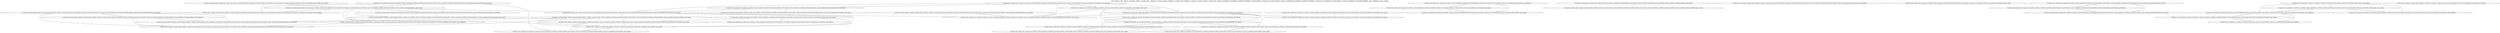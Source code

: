Graph {
	labelloc=top; 
	fontsize=18;
	label="S50, [tobacco_Non, tobacco_occasional_regular, cannabis_Non, cannabis_occasional_regular_triedOnce, cannabis_Non_triedOnce, cannabis_occasional_regular, alcohol_Non, alcohol_onceAMonth_onceAWeek_moreThanOnceAWeek_onceTwiceAYear, alcohol_Non_onceTwiceAYear, alcohol_onceAMonth_onceAWeek_moreThanOnceAWeek, alcohol_Non_onceAMonth_onceTwiceAYear, alcohol_onceAWeek_moreThanOnceAWeek, sport_notRegular, sport_regular]";
	1 [label="1 [tobacco_occasional_regular, cannabis_Non, cannabis_Non_triedOnce, alcohol_onceAMonth_onceAWeek_moreThanOnceAWeek_onceTwiceAYear, alcohol_onceAMonth_onceAWeek_moreThanOnceAWeek, alcohol_Non_onceAMonth_onceTwiceAYear, sport_regular]"];
	2 [label="2 [tobacco_occasional_regular, cannabis_occasional_regular_triedOnce, cannabis_Non_triedOnce, alcohol_onceAMonth_onceAWeek_moreThanOnceAWeek_onceTwiceAYear, alcohol_Non_onceTwiceAYear, alcohol_Non_onceAMonth_onceTwiceAYear, sport_notRegular]"];
	3 [label="3 [tobacco_Non, cannabis_Non, cannabis_Non_triedOnce, alcohol_onceAMonth_onceAWeek_moreThanOnceAWeek_onceTwiceAYear, alcohol_Non_onceTwiceAYear, alcohol_Non_onceAMonth_onceTwiceAYear, sport_notRegular]"];
	4 [label="4 [tobacco_Non, cannabis_Non, cannabis_Non_triedOnce, alcohol_onceAMonth_onceAWeek_moreThanOnceAWeek_onceTwiceAYear, alcohol_Non_onceTwiceAYear, alcohol_Non_onceAMonth_onceTwiceAYear, sport_regular]"];
	5 [label="5 [tobacco_Non, cannabis_Non, cannabis_Non_triedOnce, alcohol_onceAMonth_onceAWeek_moreThanOnceAWeek_onceTwiceAYear, alcohol_onceAMonth_onceAWeek_moreThanOnceAWeek, alcohol_Non_onceAMonth_onceTwiceAYear, sport_regular]"];
	6 [label="6 [tobacco_Non, cannabis_Non, cannabis_Non_triedOnce, alcohol_onceAMonth_onceAWeek_moreThanOnceAWeek_onceTwiceAYear, alcohol_onceAMonth_onceAWeek_moreThanOnceAWeek, alcohol_onceAWeek_moreThanOnceAWeek, sport_regular]"];
	7 [label="7 [tobacco_Non, cannabis_occasional_regular_triedOnce, cannabis_occasional_regular, alcohol_onceAMonth_onceAWeek_moreThanOnceAWeek_onceTwiceAYear, alcohol_onceAMonth_onceAWeek_moreThanOnceAWeek, alcohol_onceAWeek_moreThanOnceAWeek, sport_notRegular]"];
	8 [label="8 [tobacco_occasional_regular, cannabis_occasional_regular_triedOnce, cannabis_occasional_regular, alcohol_onceAMonth_onceAWeek_moreThanOnceAWeek_onceTwiceAYear, alcohol_onceAMonth_onceAWeek_moreThanOnceAWeek, alcohol_onceAWeek_moreThanOnceAWeek, sport_regular]"];
	9 [label="9 [tobacco_Non, cannabis_Non, cannabis_Non_triedOnce, alcohol_onceAMonth_onceAWeek_moreThanOnceAWeek_onceTwiceAYear, alcohol_Non_onceTwiceAYear, alcohol_Non_onceAMonth_onceTwiceAYear, sport_regular]"];
	10 [label="10 [tobacco_Non, cannabis_Non, cannabis_Non_triedOnce, alcohol_onceAMonth_onceAWeek_moreThanOnceAWeek_onceTwiceAYear, alcohol_onceAMonth_onceAWeek_moreThanOnceAWeek, alcohol_onceAWeek_moreThanOnceAWeek, sport_regular]"];
	11 [label="11 [tobacco_occasional_regular, cannabis_occasional_regular_triedOnce, cannabis_Non_triedOnce, alcohol_onceAMonth_onceAWeek_moreThanOnceAWeek_onceTwiceAYear, alcohol_onceAMonth_onceAWeek_moreThanOnceAWeek, alcohol_onceAWeek_moreThanOnceAWeek, sport_regular]"];
	12 [label="12 [tobacco_occasional_regular, cannabis_occasional_regular_triedOnce, cannabis_occasional_regular, alcohol_onceAMonth_onceAWeek_moreThanOnceAWeek_onceTwiceAYear, alcohol_onceAMonth_onceAWeek_moreThanOnceAWeek, alcohol_onceAWeek_moreThanOnceAWeek, sport_regular]"];
	13 [label="13 [tobacco_Non, cannabis_occasional_regular_triedOnce, cannabis_occasional_regular, alcohol_onceAMonth_onceAWeek_moreThanOnceAWeek_onceTwiceAYear, alcohol_onceAMonth_onceAWeek_moreThanOnceAWeek, alcohol_Non_onceAMonth_onceTwiceAYear, sport_notRegular]"];
	14 [label="14 [tobacco_Non, cannabis_Non, cannabis_Non_triedOnce, alcohol_onceAMonth_onceAWeek_moreThanOnceAWeek_onceTwiceAYear, alcohol_onceAMonth_onceAWeek_moreThanOnceAWeek, alcohol_Non_onceAMonth_onceTwiceAYear, sport_notRegular]"];
	15 [label="15 [tobacco_occasional_regular, cannabis_Non, cannabis_Non_triedOnce, alcohol_onceAMonth_onceAWeek_moreThanOnceAWeek_onceTwiceAYear, alcohol_onceAMonth_onceAWeek_moreThanOnceAWeek, alcohol_onceAWeek_moreThanOnceAWeek, sport_regular]"];
	16 [label="16 [tobacco_occasional_regular, cannabis_occasional_regular_triedOnce, cannabis_Non_triedOnce, alcohol_onceAMonth_onceAWeek_moreThanOnceAWeek_onceTwiceAYear, alcohol_onceAMonth_onceAWeek_moreThanOnceAWeek, alcohol_onceAWeek_moreThanOnceAWeek, sport_regular]"];
	17 [label="17 [tobacco_Non, cannabis_Non, cannabis_Non_triedOnce, alcohol_onceAMonth_onceAWeek_moreThanOnceAWeek_onceTwiceAYear, alcohol_Non_onceTwiceAYear, alcohol_Non_onceAMonth_onceTwiceAYear, sport_notRegular]"];
	18 [label="18 [tobacco_Non, cannabis_Non, cannabis_Non_triedOnce, alcohol_onceAMonth_onceAWeek_moreThanOnceAWeek_onceTwiceAYear, alcohol_onceAMonth_onceAWeek_moreThanOnceAWeek, alcohol_onceAWeek_moreThanOnceAWeek, sport_notRegular]"];
	19 [label="19 [tobacco_Non, cannabis_Non, cannabis_Non_triedOnce, alcohol_onceAMonth_onceAWeek_moreThanOnceAWeek_onceTwiceAYear, alcohol_onceAMonth_onceAWeek_moreThanOnceAWeek, alcohol_Non_onceAMonth_onceTwiceAYear, sport_regular]"];
	20 [label="20 [tobacco_Non, cannabis_Non, cannabis_Non_triedOnce, alcohol_onceAMonth_onceAWeek_moreThanOnceAWeek_onceTwiceAYear, alcohol_Non_onceTwiceAYear, alcohol_Non_onceAMonth_onceTwiceAYear, sport_regular]"];
	21 [label="21 [tobacco_Non, cannabis_Non, cannabis_Non_triedOnce, alcohol_Non, alcohol_Non_onceTwiceAYear, alcohol_Non_onceAMonth_onceTwiceAYear, sport_regular]"];
	22 [label="22 [tobacco_Non, cannabis_Non, cannabis_Non_triedOnce, alcohol_onceAMonth_onceAWeek_moreThanOnceAWeek_onceTwiceAYear, alcohol_onceAMonth_onceAWeek_moreThanOnceAWeek, alcohol_Non_onceAMonth_onceTwiceAYear, sport_notRegular]"];
	23 [label="23 [tobacco_occasional_regular, cannabis_occasional_regular_triedOnce, cannabis_occasional_regular, alcohol_onceAMonth_onceAWeek_moreThanOnceAWeek_onceTwiceAYear, alcohol_onceAMonth_onceAWeek_moreThanOnceAWeek, alcohol_onceAWeek_moreThanOnceAWeek, sport_regular]"];
	24 [label="24 [tobacco_Non, cannabis_Non, cannabis_Non_triedOnce, alcohol_onceAMonth_onceAWeek_moreThanOnceAWeek_onceTwiceAYear, alcohol_onceAMonth_onceAWeek_moreThanOnceAWeek, alcohol_Non_onceAMonth_onceTwiceAYear, sport_regular]"];
	25 [label="25 [tobacco_Non, cannabis_Non, cannabis_Non_triedOnce, alcohol_onceAMonth_onceAWeek_moreThanOnceAWeek_onceTwiceAYear, alcohol_onceAMonth_onceAWeek_moreThanOnceAWeek, alcohol_Non_onceAMonth_onceTwiceAYear, sport_regular]"];
	26 [label="26 [tobacco_occasional_regular, cannabis_occasional_regular_triedOnce, cannabis_occasional_regular, alcohol_onceAMonth_onceAWeek_moreThanOnceAWeek_onceTwiceAYear, alcohol_onceAMonth_onceAWeek_moreThanOnceAWeek, alcohol_onceAWeek_moreThanOnceAWeek, sport_regular]"];
	27 [label="27 [tobacco_Non, cannabis_Non, cannabis_Non_triedOnce, alcohol_onceAMonth_onceAWeek_moreThanOnceAWeek_onceTwiceAYear, alcohol_Non_onceTwiceAYear, alcohol_Non_onceAMonth_onceTwiceAYear, sport_regular]"];
	28 [label="28 [tobacco_Non, cannabis_Non, cannabis_Non_triedOnce, alcohol_onceAMonth_onceAWeek_moreThanOnceAWeek_onceTwiceAYear, alcohol_Non_onceTwiceAYear, alcohol_Non_onceAMonth_onceTwiceAYear, sport_regular]"];
	29 [label="29 [tobacco_Non, cannabis_occasional_regular_triedOnce, cannabis_Non_triedOnce, alcohol_onceAMonth_onceAWeek_moreThanOnceAWeek_onceTwiceAYear, alcohol_onceAMonth_onceAWeek_moreThanOnceAWeek, alcohol_Non_onceAMonth_onceTwiceAYear, sport_regular]"];
	30 [label="30 [tobacco_Non, cannabis_Non, cannabis_Non_triedOnce, alcohol_Non, alcohol_Non_onceTwiceAYear, alcohol_Non_onceAMonth_onceTwiceAYear, sport_regular]"];
	31 [label="31 [tobacco_Non, cannabis_Non, cannabis_Non_triedOnce, alcohol_onceAMonth_onceAWeek_moreThanOnceAWeek_onceTwiceAYear, alcohol_onceAMonth_onceAWeek_moreThanOnceAWeek, alcohol_onceAWeek_moreThanOnceAWeek, sport_regular]"];
	32 [label="32 [tobacco_Non, cannabis_Non, cannabis_Non_triedOnce, alcohol_onceAMonth_onceAWeek_moreThanOnceAWeek_onceTwiceAYear, alcohol_onceAMonth_onceAWeek_moreThanOnceAWeek, alcohol_onceAWeek_moreThanOnceAWeek, sport_regular]"];
	33 [label="33 [tobacco_Non, cannabis_Non, cannabis_Non_triedOnce, alcohol_onceAMonth_onceAWeek_moreThanOnceAWeek_onceTwiceAYear, alcohol_onceAMonth_onceAWeek_moreThanOnceAWeek, alcohol_Non_onceAMonth_onceTwiceAYear, sport_regular]"];
	34 [label="34 [tobacco_Non, cannabis_Non, cannabis_Non_triedOnce, alcohol_onceAMonth_onceAWeek_moreThanOnceAWeek_onceTwiceAYear, alcohol_Non_onceTwiceAYear, alcohol_Non_onceAMonth_onceTwiceAYear, sport_regular]"];
	35 [label="35 [tobacco_Non, cannabis_occasional_regular_triedOnce, cannabis_Non_triedOnce, alcohol_onceAMonth_onceAWeek_moreThanOnceAWeek_onceTwiceAYear, alcohol_onceAMonth_onceAWeek_moreThanOnceAWeek, alcohol_Non_onceAMonth_onceTwiceAYear, sport_regular]"];
	36 [label="36 [tobacco_Non, cannabis_Non, cannabis_Non_triedOnce, alcohol_onceAMonth_onceAWeek_moreThanOnceAWeek_onceTwiceAYear, alcohol_onceAMonth_onceAWeek_moreThanOnceAWeek, alcohol_onceAWeek_moreThanOnceAWeek, sport_regular]"];
	37 [label="37 [tobacco_Non, cannabis_Non, cannabis_Non_triedOnce, alcohol_onceAMonth_onceAWeek_moreThanOnceAWeek_onceTwiceAYear, alcohol_Non_onceTwiceAYear, alcohol_Non_onceAMonth_onceTwiceAYear, sport_regular]"];
	38 [label="38 [tobacco_Non, cannabis_Non, cannabis_Non_triedOnce, alcohol_onceAMonth_onceAWeek_moreThanOnceAWeek_onceTwiceAYear, alcohol_onceAMonth_onceAWeek_moreThanOnceAWeek, alcohol_Non_onceAMonth_onceTwiceAYear, sport_regular]"];
	39 [label="39 [tobacco_Non, cannabis_Non, cannabis_Non_triedOnce, alcohol_onceAMonth_onceAWeek_moreThanOnceAWeek_onceTwiceAYear, alcohol_Non_onceTwiceAYear, alcohol_Non_onceAMonth_onceTwiceAYear, sport_regular]"];
	40 [label="40 [tobacco_Non, cannabis_Non, cannabis_Non_triedOnce, alcohol_Non, alcohol_Non_onceTwiceAYear, alcohol_Non_onceAMonth_onceTwiceAYear, sport_regular]"];
	41 [label="41 [tobacco_occasional_regular, cannabis_Non, cannabis_Non_triedOnce, alcohol_onceAMonth_onceAWeek_moreThanOnceAWeek_onceTwiceAYear, alcohol_onceAMonth_onceAWeek_moreThanOnceAWeek, alcohol_onceAWeek_moreThanOnceAWeek, sport_regular]"];
	42 [label="42 [tobacco_occasional_regular, cannabis_occasional_regular_triedOnce, cannabis_occasional_regular, alcohol_onceAMonth_onceAWeek_moreThanOnceAWeek_onceTwiceAYear, alcohol_onceAMonth_onceAWeek_moreThanOnceAWeek, alcohol_onceAWeek_moreThanOnceAWeek, sport_notRegular]"];
	43 [label="43 [tobacco_Non, cannabis_Non, cannabis_Non_triedOnce, alcohol_onceAMonth_onceAWeek_moreThanOnceAWeek_onceTwiceAYear, alcohol_Non_onceTwiceAYear, alcohol_Non_onceAMonth_onceTwiceAYear, sport_regular]"];
	44 [label="44 [tobacco_occasional_regular, cannabis_occasional_regular_triedOnce, cannabis_occasional_regular, alcohol_onceAMonth_onceAWeek_moreThanOnceAWeek_onceTwiceAYear, alcohol_onceAMonth_onceAWeek_moreThanOnceAWeek, alcohol_onceAWeek_moreThanOnceAWeek, sport_notRegular]"];
	45 [label="45 [tobacco_Non, cannabis_Non, cannabis_Non_triedOnce, alcohol_onceAMonth_onceAWeek_moreThanOnceAWeek_onceTwiceAYear, alcohol_Non_onceTwiceAYear, alcohol_Non_onceAMonth_onceTwiceAYear, sport_regular]"];
	46 [label="46 [tobacco_Non, cannabis_Non, cannabis_Non_triedOnce, alcohol_onceAMonth_onceAWeek_moreThanOnceAWeek_onceTwiceAYear, alcohol_Non_onceTwiceAYear, alcohol_Non_onceAMonth_onceTwiceAYear, sport_notRegular]"];
	47 [label="47 [tobacco_Non, cannabis_Non, cannabis_Non_triedOnce, alcohol_onceAMonth_onceAWeek_moreThanOnceAWeek_onceTwiceAYear, alcohol_Non_onceTwiceAYear, alcohol_Non_onceAMonth_onceTwiceAYear, sport_notRegular]"];
	48 [label="48 [tobacco_Non, cannabis_Non, cannabis_Non_triedOnce, alcohol_onceAMonth_onceAWeek_moreThanOnceAWeek_onceTwiceAYear, alcohol_Non_onceTwiceAYear, alcohol_Non_onceAMonth_onceTwiceAYear, sport_regular]"];
	49 [label="49 [tobacco_Non, cannabis_Non, cannabis_Non_triedOnce, alcohol_Non, alcohol_Non_onceTwiceAYear, alcohol_Non_onceAMonth_onceTwiceAYear, sport_notRegular]"];
	50 [label="50 [tobacco_Non, cannabis_occasional_regular_triedOnce, cannabis_Non_triedOnce, alcohol_Non, alcohol_Non_onceTwiceAYear, alcohol_Non_onceAMonth_onceTwiceAYear, sport_regular]"];
	1 -- 11;
	1 -- 14;
	10 -- 11;
	10 -- 14;
	10 -- 15;
	10 -- 33;
	11 -- 14;
	11 -- 15;
	11 -- 16;
	11 -- 19;
	11 -- 2;
	11 -- 30;
	12 -- 42;
	12 -- 44;
	12 -- 7;
	15 -- 16;
	17 -- 18;
	17 -- 19;
	17 -- 21;
	17 -- 22;
	17 -- 24;
	18 -- 19;
	18 -- 35;
	19 -- 24;
	19 -- 26;
	19 -- 30;
	2 -- 7;
	21 -- 22;
	21 -- 24;
	21 -- 31;
	21 -- 32;
	22 -- 24;
	22 -- 25;
	22 -- 31;
	22 -- 34;
	22 -- 43;
	23 -- 24;
	25 -- 31;
	25 -- 32;
	26 -- 29;
	26 -- 30;
	26 -- 44;
	26 -- 7;
	27 -- 28;
	27 -- 29;
	27 -- 30;
	29 -- 30;
	29 -- 33;
	3 -- 4;
	3 -- 9;
	30 -- 33;
	31 -- 32;
	31 -- 34;
	31 -- 37;
	32 -- 37;
	32 -- 5;
	34 -- 37;
	36 -- 38;
	36 -- 41;
	38 -- 41;
	39 -- 43;
	4 -- 9;
	40 -- 45;
	40 -- 46;
	40 -- 47;
	42 -- 44;
	42 -- 7;
	44 -- 7;
	45 -- 46;
	45 -- 47;
	46 -- 48;
	46 -- 49;
	48 -- 49;
	6 -- 8;
}